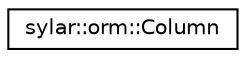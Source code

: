 digraph "类继承关系图"
{
 // LATEX_PDF_SIZE
  edge [fontname="Helvetica",fontsize="10",labelfontname="Helvetica",labelfontsize="10"];
  node [fontname="Helvetica",fontsize="10",shape=record];
  rankdir="LR";
  Node0 [label="sylar::orm::Column",height=0.2,width=0.4,color="black", fillcolor="white", style="filled",URL="$classsylar_1_1orm_1_1Column.html",tooltip=" "];
}
